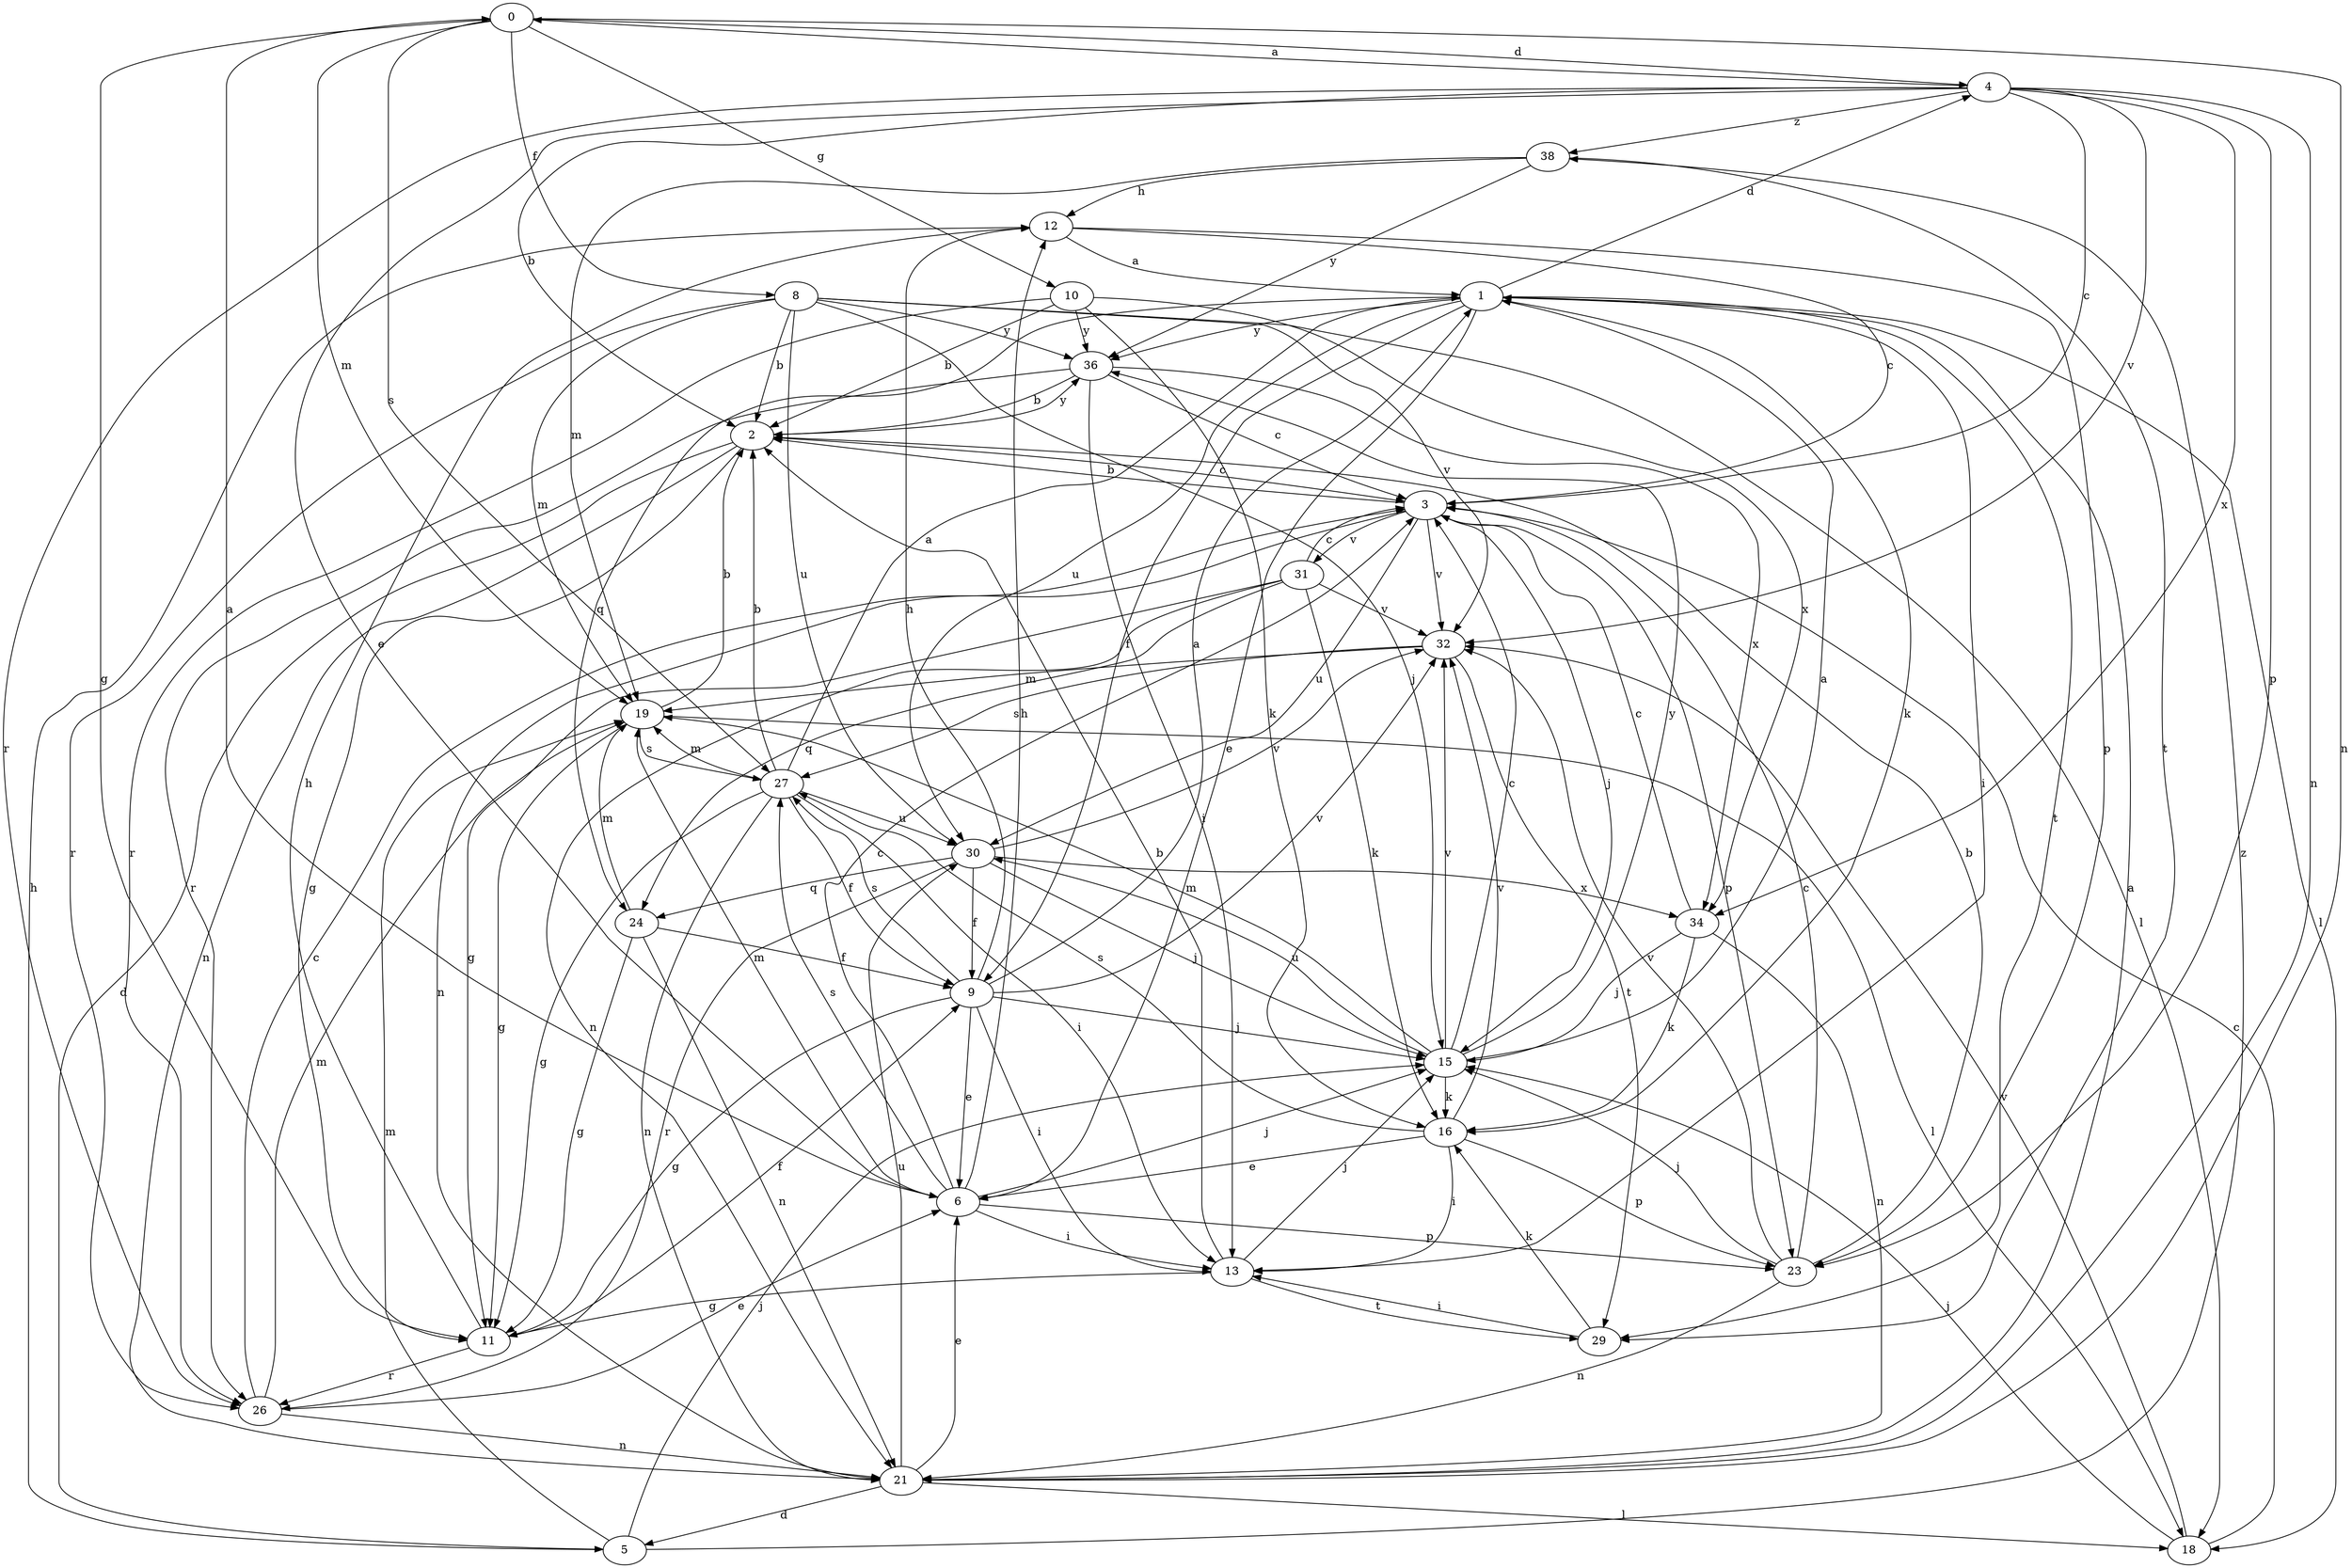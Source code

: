strict digraph  {
0;
1;
2;
3;
4;
5;
6;
8;
9;
10;
11;
12;
13;
15;
16;
18;
19;
21;
23;
24;
26;
27;
29;
30;
31;
32;
34;
36;
38;
0 -> 4  [label=d];
0 -> 8  [label=f];
0 -> 10  [label=g];
0 -> 11  [label=g];
0 -> 19  [label=m];
0 -> 21  [label=n];
0 -> 27  [label=s];
1 -> 4  [label=d];
1 -> 6  [label=e];
1 -> 9  [label=f];
1 -> 13  [label=i];
1 -> 16  [label=k];
1 -> 18  [label=l];
1 -> 24  [label=q];
1 -> 29  [label=t];
1 -> 30  [label=u];
1 -> 36  [label=y];
2 -> 3  [label=c];
2 -> 5  [label=d];
2 -> 11  [label=g];
2 -> 21  [label=n];
2 -> 36  [label=y];
3 -> 2  [label=b];
3 -> 15  [label=j];
3 -> 21  [label=n];
3 -> 23  [label=p];
3 -> 30  [label=u];
3 -> 31  [label=v];
3 -> 32  [label=v];
4 -> 0  [label=a];
4 -> 2  [label=b];
4 -> 3  [label=c];
4 -> 6  [label=e];
4 -> 21  [label=n];
4 -> 23  [label=p];
4 -> 26  [label=r];
4 -> 32  [label=v];
4 -> 34  [label=x];
4 -> 38  [label=z];
5 -> 12  [label=h];
5 -> 15  [label=j];
5 -> 19  [label=m];
5 -> 38  [label=z];
6 -> 0  [label=a];
6 -> 3  [label=c];
6 -> 12  [label=h];
6 -> 13  [label=i];
6 -> 15  [label=j];
6 -> 19  [label=m];
6 -> 23  [label=p];
6 -> 27  [label=s];
8 -> 2  [label=b];
8 -> 15  [label=j];
8 -> 18  [label=l];
8 -> 19  [label=m];
8 -> 26  [label=r];
8 -> 30  [label=u];
8 -> 32  [label=v];
8 -> 36  [label=y];
9 -> 1  [label=a];
9 -> 6  [label=e];
9 -> 11  [label=g];
9 -> 12  [label=h];
9 -> 13  [label=i];
9 -> 15  [label=j];
9 -> 27  [label=s];
9 -> 32  [label=v];
10 -> 2  [label=b];
10 -> 16  [label=k];
10 -> 26  [label=r];
10 -> 34  [label=x];
10 -> 36  [label=y];
11 -> 9  [label=f];
11 -> 12  [label=h];
11 -> 26  [label=r];
12 -> 1  [label=a];
12 -> 3  [label=c];
12 -> 23  [label=p];
13 -> 2  [label=b];
13 -> 11  [label=g];
13 -> 15  [label=j];
13 -> 29  [label=t];
15 -> 1  [label=a];
15 -> 3  [label=c];
15 -> 16  [label=k];
15 -> 19  [label=m];
15 -> 30  [label=u];
15 -> 32  [label=v];
15 -> 36  [label=y];
16 -> 6  [label=e];
16 -> 13  [label=i];
16 -> 23  [label=p];
16 -> 27  [label=s];
16 -> 32  [label=v];
18 -> 3  [label=c];
18 -> 15  [label=j];
18 -> 32  [label=v];
19 -> 2  [label=b];
19 -> 11  [label=g];
19 -> 18  [label=l];
19 -> 27  [label=s];
21 -> 1  [label=a];
21 -> 5  [label=d];
21 -> 6  [label=e];
21 -> 18  [label=l];
21 -> 30  [label=u];
23 -> 2  [label=b];
23 -> 3  [label=c];
23 -> 15  [label=j];
23 -> 21  [label=n];
23 -> 32  [label=v];
24 -> 9  [label=f];
24 -> 11  [label=g];
24 -> 19  [label=m];
24 -> 21  [label=n];
26 -> 3  [label=c];
26 -> 6  [label=e];
26 -> 19  [label=m];
26 -> 21  [label=n];
27 -> 1  [label=a];
27 -> 2  [label=b];
27 -> 9  [label=f];
27 -> 11  [label=g];
27 -> 13  [label=i];
27 -> 19  [label=m];
27 -> 21  [label=n];
27 -> 30  [label=u];
29 -> 13  [label=i];
29 -> 16  [label=k];
30 -> 9  [label=f];
30 -> 15  [label=j];
30 -> 24  [label=q];
30 -> 26  [label=r];
30 -> 32  [label=v];
30 -> 34  [label=x];
31 -> 3  [label=c];
31 -> 11  [label=g];
31 -> 16  [label=k];
31 -> 21  [label=n];
31 -> 24  [label=q];
31 -> 32  [label=v];
32 -> 19  [label=m];
32 -> 27  [label=s];
32 -> 29  [label=t];
34 -> 3  [label=c];
34 -> 15  [label=j];
34 -> 16  [label=k];
34 -> 21  [label=n];
36 -> 2  [label=b];
36 -> 3  [label=c];
36 -> 13  [label=i];
36 -> 26  [label=r];
36 -> 34  [label=x];
38 -> 12  [label=h];
38 -> 19  [label=m];
38 -> 29  [label=t];
38 -> 36  [label=y];
}
